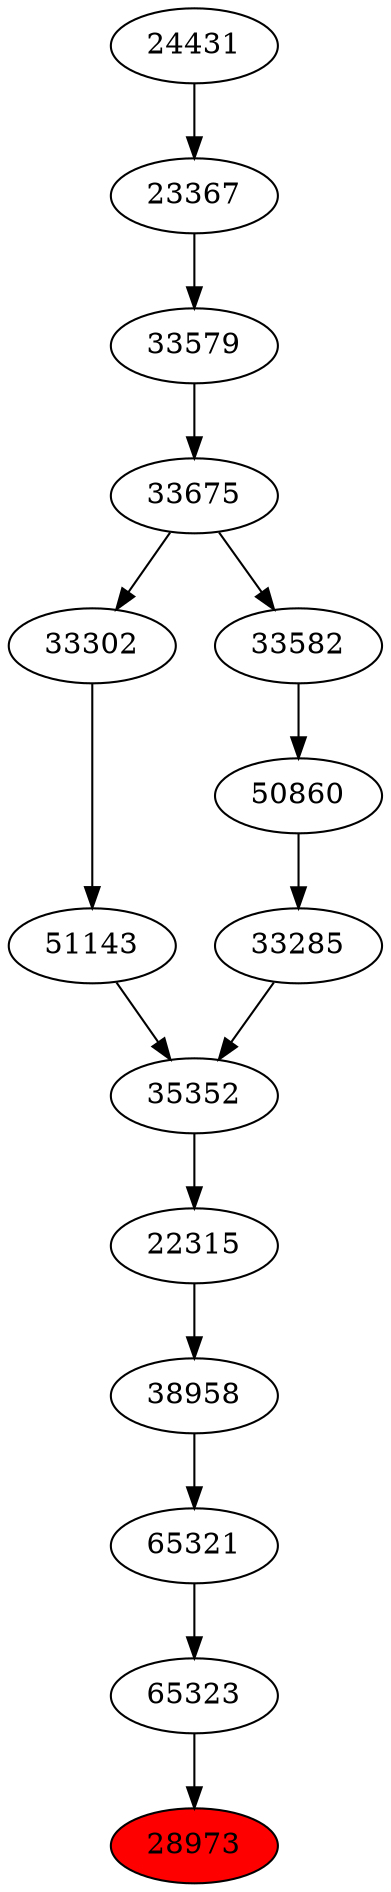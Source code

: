 strict digraph{ 
28973 [label="28973" fillcolor=red style=filled]
65323 -> 28973
65323 [label="65323"]
65321 -> 65323
65321 [label="65321"]
38958 -> 65321
38958 [label="38958"]
22315 -> 38958
22315 [label="22315"]
35352 -> 22315
35352 [label="35352"]
33285 -> 35352
51143 -> 35352
33285 [label="33285"]
50860 -> 33285
51143 [label="51143"]
33302 -> 51143
50860 [label="50860"]
33582 -> 50860
33302 [label="33302"]
33675 -> 33302
33582 [label="33582"]
33675 -> 33582
33675 [label="33675"]
33579 -> 33675
33579 [label="33579"]
23367 -> 33579
23367 [label="23367"]
24431 -> 23367
24431 [label="24431"]
}